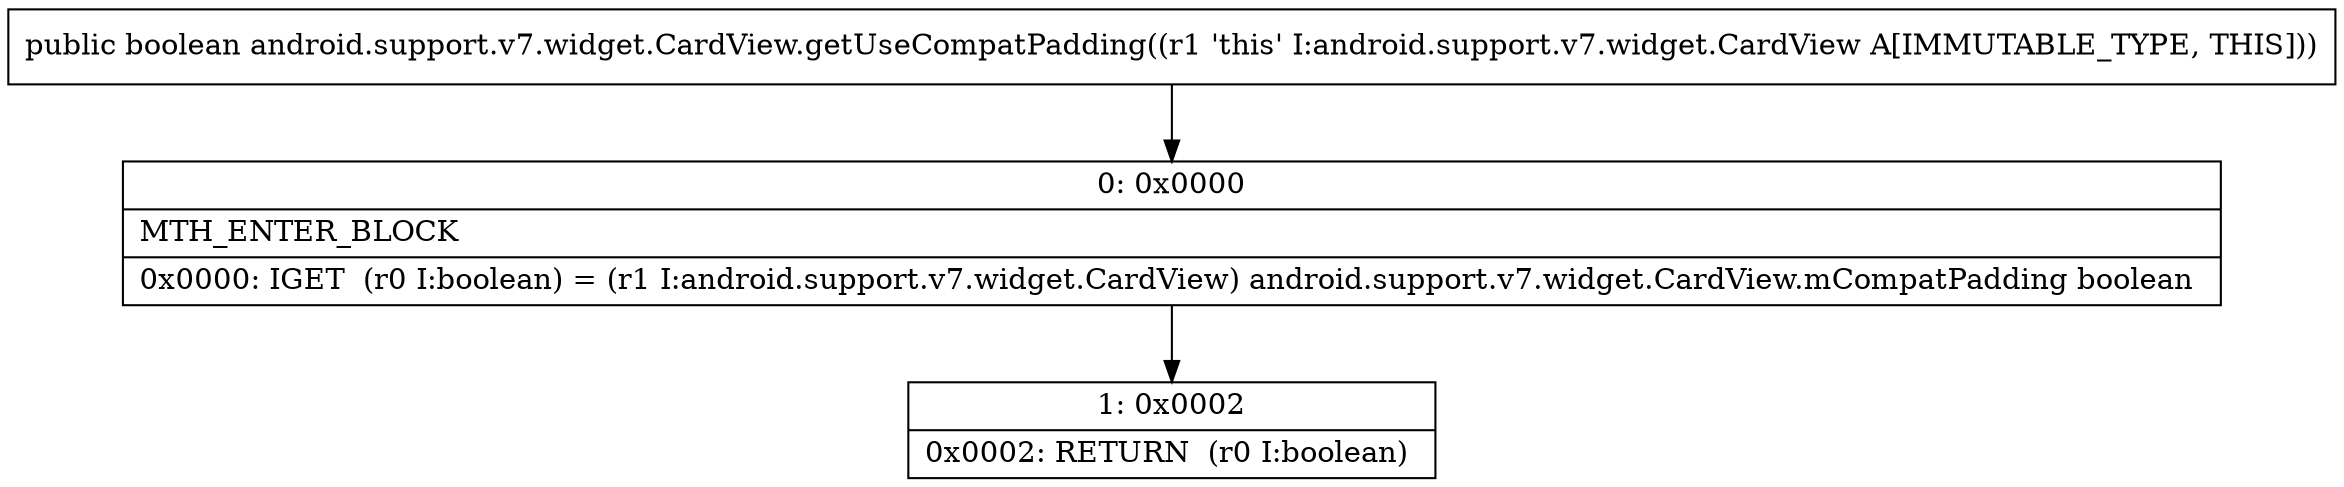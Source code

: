 digraph "CFG forandroid.support.v7.widget.CardView.getUseCompatPadding()Z" {
Node_0 [shape=record,label="{0\:\ 0x0000|MTH_ENTER_BLOCK\l|0x0000: IGET  (r0 I:boolean) = (r1 I:android.support.v7.widget.CardView) android.support.v7.widget.CardView.mCompatPadding boolean \l}"];
Node_1 [shape=record,label="{1\:\ 0x0002|0x0002: RETURN  (r0 I:boolean) \l}"];
MethodNode[shape=record,label="{public boolean android.support.v7.widget.CardView.getUseCompatPadding((r1 'this' I:android.support.v7.widget.CardView A[IMMUTABLE_TYPE, THIS])) }"];
MethodNode -> Node_0;
Node_0 -> Node_1;
}

